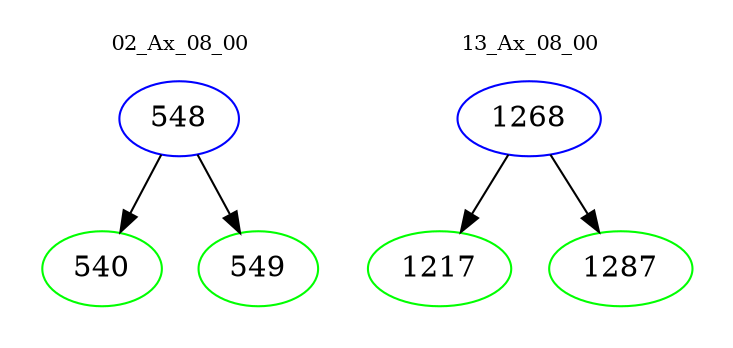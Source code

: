 digraph{
subgraph cluster_0 {
color = white
label = "02_Ax_08_00";
fontsize=10;
T0_548 [label="548", color="blue"]
T0_548 -> T0_540 [color="black"]
T0_540 [label="540", color="green"]
T0_548 -> T0_549 [color="black"]
T0_549 [label="549", color="green"]
}
subgraph cluster_1 {
color = white
label = "13_Ax_08_00";
fontsize=10;
T1_1268 [label="1268", color="blue"]
T1_1268 -> T1_1217 [color="black"]
T1_1217 [label="1217", color="green"]
T1_1268 -> T1_1287 [color="black"]
T1_1287 [label="1287", color="green"]
}
}
